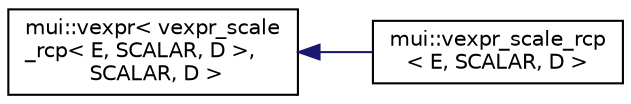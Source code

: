 digraph "Graphical Class Hierarchy"
{
 // LATEX_PDF_SIZE
  edge [fontname="Helvetica",fontsize="10",labelfontname="Helvetica",labelfontsize="10"];
  node [fontname="Helvetica",fontsize="10",shape=record];
  rankdir="LR";
  Node0 [label="mui::vexpr\< vexpr_scale\l_rcp\< E, SCALAR, D \>,\l SCALAR, D \>",height=0.2,width=0.4,color="black", fillcolor="white", style="filled",URL="$structmui_1_1vexpr.html",tooltip=" "];
  Node0 -> Node1 [dir="back",color="midnightblue",fontsize="10",style="solid",fontname="Helvetica"];
  Node1 [label="mui::vexpr_scale_rcp\l\< E, SCALAR, D \>",height=0.2,width=0.4,color="black", fillcolor="white", style="filled",URL="$structmui_1_1vexpr__scale__rcp.html",tooltip=" "];
}

